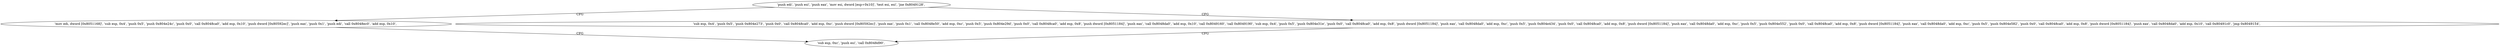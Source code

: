digraph "func" {
"134516800" [label = "'push edi', 'push esi', 'push eax', 'mov esi, dword [esp+0x10]', 'test esi, esi', 'jne 0x8049128', " ]
"134517032" [label = "'mov edi, dword [0x8051168]', 'sub esp, 0x4', 'push 0x5', 'push 0x804e24c', 'push 0x0', 'call 0x8048ca0', 'add esp, 0x10', 'push dword [0x80592ec]', 'push eax', 'push 0x1', 'push edi', 'call 0x8048ec0', 'add esp, 0x10', " ]
"134516815" [label = "'sub esp, 0x4', 'push 0x5', 'push 0x804e273', 'push 0x0', 'call 0x8048ca0', 'add esp, 0xc', 'push dword [0x80592ec]', 'push eax', 'push 0x1', 'call 0x8048e50', 'add esp, 0xc', 'push 0x5', 'push 0x804e29d', 'push 0x0', 'call 0x8048ca0', 'add esp, 0x8', 'push dword [0x8051184]', 'push eax', 'call 0x8048da0', 'add esp, 0x10', 'call 0x8049160', 'call 0x8049190', 'sub esp, 0x4', 'push 0x5', 'push 0x804e31e', 'push 0x0', 'call 0x8048ca0', 'add esp, 0x8', 'push dword [0x8051184]', 'push eax', 'call 0x8048da0', 'add esp, 0xc', 'push 0x5', 'push 0x804e434', 'push 0x0', 'call 0x8048ca0', 'add esp, 0x8', 'push dword [0x8051184]', 'push eax', 'call 0x8048da0', 'add esp, 0xc', 'push 0x5', 'push 0x804e552', 'push 0x0', 'call 0x8048ca0', 'add esp, 0x8', 'push dword [0x8051184]', 'push eax', 'call 0x8048da0', 'add esp, 0xc', 'push 0x5', 'push 0x804e582', 'push 0x0', 'call 0x8048ca0', 'add esp, 0x8', 'push dword [0x8051184]', 'push eax', 'call 0x8048da0', 'add esp, 0x10', 'call 0x80491c0', 'jmp 0x8049154', " ]
"134517076" [label = "'sub esp, 0xc', 'push esi', 'call 0x8048d90', " ]
"134516800" -> "134517032" [ label = "CFG" ]
"134516800" -> "134516815" [ label = "CFG" ]
"134517032" -> "134517076" [ label = "CFG" ]
"134516815" -> "134517076" [ label = "CFG" ]
}
